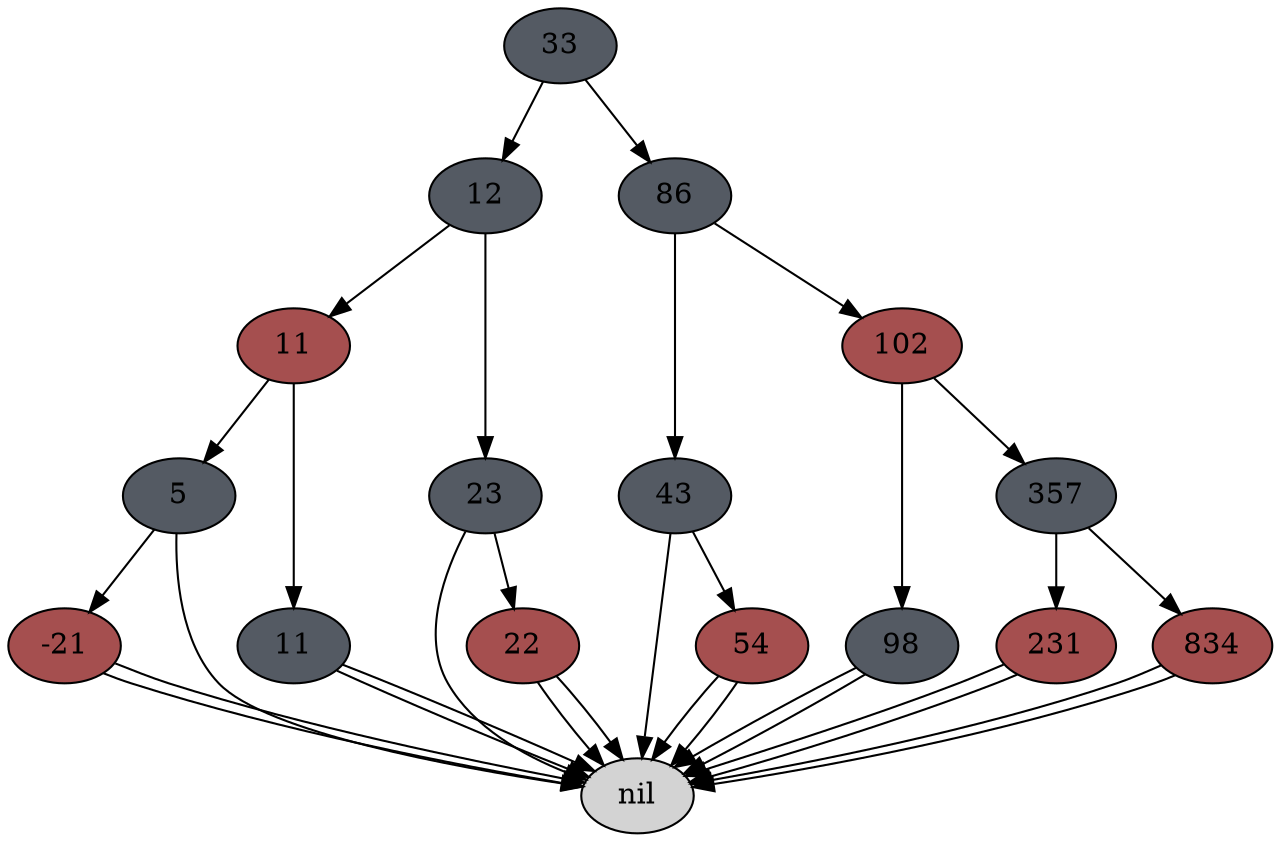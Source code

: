 digraph {
	node [shape=ellipse style=filled]
	<__main__.Node object at 0x017AD250> [label=33 fillcolor="#545a63"]
	<__main__.Node object at 0x03620F70> [label=12]
	<__main__.Node object at 0x017AD5B0> [label=86]
	<__main__.Node object at 0x017AD250> -> <__main__.Node object at 0x03620F70> [constraint=true]
	<__main__.Node object at 0x017AD250> -> <__main__.Node object at 0x017AD5B0> [constraint=true]
	<__main__.Node object at 0x03620F70> [label=12 fillcolor="#545a63"]
	<__main__.Node object at 0x017AD570> [label=11]
	<__main__.Node object at 0x03620D70> [label=23]
	<__main__.Node object at 0x03620F70> -> <__main__.Node object at 0x017AD570> [constraint=true]
	<__main__.Node object at 0x03620F70> -> <__main__.Node object at 0x03620D70> [constraint=true]
	<__main__.Node object at 0x017AD570> [label=11 fillcolor="#a54f4f"]
	<__main__.Node object at 0x017AD410> [label=5]
	<__main__.Node object at 0x017AD690> [label=11]
	<__main__.Node object at 0x017AD570> -> <__main__.Node object at 0x017AD410> [constraint=true]
	<__main__.Node object at 0x017AD570> -> <__main__.Node object at 0x017AD690> [constraint=true]
	<__main__.Node object at 0x017AD410> [label=5 fillcolor="#545a63"]
	<__main__.Node object at 0x017AD6B0> [label=-21]
	<__main__.Node object at 0x03620D50> [label=nil]
	<__main__.Node object at 0x017AD410> -> <__main__.Node object at 0x017AD6B0> [constraint=true]
	<__main__.Node object at 0x017AD410> -> <__main__.Node object at 0x03620D50> [constraint=true]
	<__main__.Node object at 0x017AD6B0> [label=-21 fillcolor="#a54f4f"]
	<__main__.Node object at 0x03620D50> [label=nil]
	<__main__.Node object at 0x03620D50> [label=nil]
	<__main__.Node object at 0x017AD6B0> -> <__main__.Node object at 0x03620D50> [constraint=true]
	<__main__.Node object at 0x017AD6B0> -> <__main__.Node object at 0x03620D50> [constraint=true]
	<__main__.Node object at 0x017AD690> [label=11 fillcolor="#545a63"]
	<__main__.Node object at 0x03620D50> [label=nil]
	<__main__.Node object at 0x03620D50> [label=nil]
	<__main__.Node object at 0x017AD690> -> <__main__.Node object at 0x03620D50> [constraint=true]
	<__main__.Node object at 0x017AD690> -> <__main__.Node object at 0x03620D50> [constraint=true]
	<__main__.Node object at 0x03620D70> [label=23 fillcolor="#545a63"]
	<__main__.Node object at 0x017AD5D0> [label=22]
	<__main__.Node object at 0x03620D50> [label=nil]
	<__main__.Node object at 0x03620D70> -> <__main__.Node object at 0x017AD5D0> [constraint=true]
	<__main__.Node object at 0x03620D70> -> <__main__.Node object at 0x03620D50> [constraint=true]
	<__main__.Node object at 0x017AD5D0> [label=22 fillcolor="#a54f4f"]
	<__main__.Node object at 0x03620D50> [label=nil]
	<__main__.Node object at 0x03620D50> [label=nil]
	<__main__.Node object at 0x017AD5D0> -> <__main__.Node object at 0x03620D50> [constraint=true]
	<__main__.Node object at 0x017AD5D0> -> <__main__.Node object at 0x03620D50> [constraint=true]
	<__main__.Node object at 0x017AD5B0> [label=86 fillcolor="#545a63"]
	<__main__.Node object at 0x017AD550> [label=43]
	<__main__.Node object at 0x017AD630> [label=102]
	<__main__.Node object at 0x017AD5B0> -> <__main__.Node object at 0x017AD550> [constraint=true]
	<__main__.Node object at 0x017AD5B0> -> <__main__.Node object at 0x017AD630> [constraint=true]
	<__main__.Node object at 0x017AD550> [label=43 fillcolor="#545a63"]
	<__main__.Node object at 0x03620D50> [label=nil]
	<__main__.Node object at 0x017AD5F0> [label=54]
	<__main__.Node object at 0x017AD550> -> <__main__.Node object at 0x03620D50> [constraint=true]
	<__main__.Node object at 0x017AD550> -> <__main__.Node object at 0x017AD5F0> [constraint=true]
	<__main__.Node object at 0x017AD5F0> [label=54 fillcolor="#a54f4f"]
	<__main__.Node object at 0x03620D50> [label=nil]
	<__main__.Node object at 0x03620D50> [label=nil]
	<__main__.Node object at 0x017AD5F0> -> <__main__.Node object at 0x03620D50> [constraint=true]
	<__main__.Node object at 0x017AD5F0> -> <__main__.Node object at 0x03620D50> [constraint=true]
	<__main__.Node object at 0x017AD630> [label=102 fillcolor="#a54f4f"]
	<__main__.Node object at 0x017AD610> [label=98]
	<__main__.Node object at 0x017AD590> [label=357]
	<__main__.Node object at 0x017AD630> -> <__main__.Node object at 0x017AD610> [constraint=true]
	<__main__.Node object at 0x017AD630> -> <__main__.Node object at 0x017AD590> [constraint=true]
	<__main__.Node object at 0x017AD610> [label=98 fillcolor="#545a63"]
	<__main__.Node object at 0x03620D50> [label=nil]
	<__main__.Node object at 0x03620D50> [label=nil]
	<__main__.Node object at 0x017AD610> -> <__main__.Node object at 0x03620D50> [constraint=true]
	<__main__.Node object at 0x017AD610> -> <__main__.Node object at 0x03620D50> [constraint=true]
	<__main__.Node object at 0x017AD590> [label=357 fillcolor="#545a63"]
	<__main__.Node object at 0x017AD650> [label=231]
	<__main__.Node object at 0x017AD670> [label=834]
	<__main__.Node object at 0x017AD590> -> <__main__.Node object at 0x017AD650> [constraint=true]
	<__main__.Node object at 0x017AD590> -> <__main__.Node object at 0x017AD670> [constraint=true]
	<__main__.Node object at 0x017AD650> [label=231 fillcolor="#a54f4f"]
	<__main__.Node object at 0x03620D50> [label=nil]
	<__main__.Node object at 0x03620D50> [label=nil]
	<__main__.Node object at 0x017AD650> -> <__main__.Node object at 0x03620D50> [constraint=true]
	<__main__.Node object at 0x017AD650> -> <__main__.Node object at 0x03620D50> [constraint=true]
	<__main__.Node object at 0x017AD670> [label=834 fillcolor="#a54f4f"]
	<__main__.Node object at 0x03620D50> [label=nil]
	<__main__.Node object at 0x03620D50> [label=nil]
	<__main__.Node object at 0x017AD670> -> <__main__.Node object at 0x03620D50> [constraint=true]
	<__main__.Node object at 0x017AD670> -> <__main__.Node object at 0x03620D50> [constraint=true]
}
